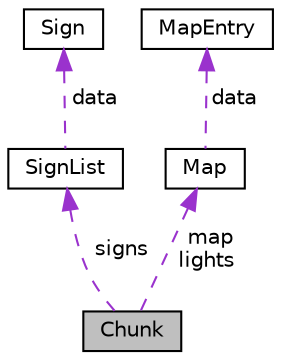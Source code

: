 digraph "Chunk"
{
 // LATEX_PDF_SIZE
  edge [fontname="Helvetica",fontsize="10",labelfontname="Helvetica",labelfontsize="10"];
  node [fontname="Helvetica",fontsize="10",shape=record];
  Node1 [label="Chunk",height=0.2,width=0.4,color="black", fillcolor="grey75", style="filled", fontcolor="black",tooltip=" "];
  Node2 -> Node1 [dir="back",color="darkorchid3",fontsize="10",style="dashed",label=" signs" ,fontname="Helvetica"];
  Node2 [label="SignList",height=0.2,width=0.4,color="black", fillcolor="white", style="filled",URL="$structSignList.html",tooltip=" "];
  Node3 -> Node2 [dir="back",color="darkorchid3",fontsize="10",style="dashed",label=" data" ,fontname="Helvetica"];
  Node3 [label="Sign",height=0.2,width=0.4,color="black", fillcolor="white", style="filled",URL="$structSign.html",tooltip=" "];
  Node4 -> Node1 [dir="back",color="darkorchid3",fontsize="10",style="dashed",label=" map\nlights" ,fontname="Helvetica"];
  Node4 [label="Map",height=0.2,width=0.4,color="black", fillcolor="white", style="filled",URL="$structMap.html",tooltip=" "];
  Node5 -> Node4 [dir="back",color="darkorchid3",fontsize="10",style="dashed",label=" data" ,fontname="Helvetica"];
  Node5 [label="MapEntry",height=0.2,width=0.4,color="black", fillcolor="white", style="filled",URL="$unionMapEntry.html",tooltip=" "];
}
